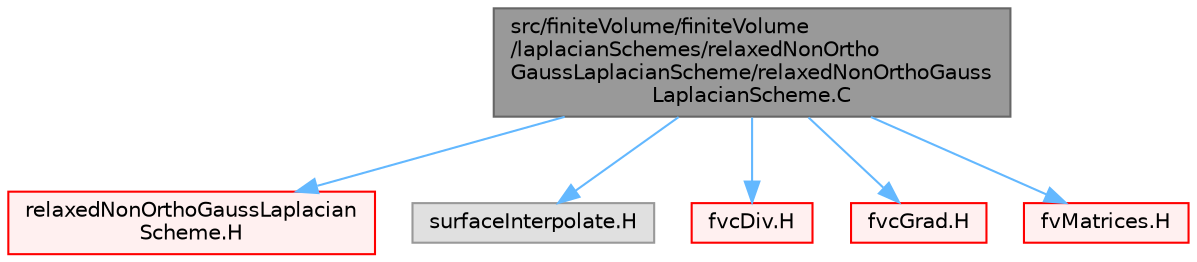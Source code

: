 digraph "src/finiteVolume/finiteVolume/laplacianSchemes/relaxedNonOrthoGaussLaplacianScheme/relaxedNonOrthoGaussLaplacianScheme.C"
{
 // LATEX_PDF_SIZE
  bgcolor="transparent";
  edge [fontname=Helvetica,fontsize=10,labelfontname=Helvetica,labelfontsize=10];
  node [fontname=Helvetica,fontsize=10,shape=box,height=0.2,width=0.4];
  Node1 [id="Node000001",label="src/finiteVolume/finiteVolume\l/laplacianSchemes/relaxedNonOrtho\lGaussLaplacianScheme/relaxedNonOrthoGauss\lLaplacianScheme.C",height=0.2,width=0.4,color="gray40", fillcolor="grey60", style="filled", fontcolor="black",tooltip=" "];
  Node1 -> Node2 [id="edge1_Node000001_Node000002",color="steelblue1",style="solid",tooltip=" "];
  Node2 [id="Node000002",label="relaxedNonOrthoGaussLaplacian\lScheme.H",height=0.2,width=0.4,color="red", fillcolor="#FFF0F0", style="filled",URL="$relaxedNonOrthoGaussLaplacianScheme_8H.html",tooltip=" "];
  Node1 -> Node152 [id="edge2_Node000001_Node000152",color="steelblue1",style="solid",tooltip=" "];
  Node152 [id="Node000152",label="surfaceInterpolate.H",height=0.2,width=0.4,color="grey60", fillcolor="#E0E0E0", style="filled",tooltip=" "];
  Node1 -> Node153 [id="edge3_Node000001_Node000153",color="steelblue1",style="solid",tooltip=" "];
  Node153 [id="Node000153",label="fvcDiv.H",height=0.2,width=0.4,color="red", fillcolor="#FFF0F0", style="filled",URL="$fvcDiv_8H.html",tooltip="Calculate the divergence of the given field."];
  Node1 -> Node154 [id="edge4_Node000001_Node000154",color="steelblue1",style="solid",tooltip=" "];
  Node154 [id="Node000154",label="fvcGrad.H",height=0.2,width=0.4,color="red", fillcolor="#FFF0F0", style="filled",URL="$fvcGrad_8H.html",tooltip="Calculate the gradient of the given field."];
  Node1 -> Node155 [id="edge5_Node000001_Node000155",color="steelblue1",style="solid",tooltip=" "];
  Node155 [id="Node000155",label="fvMatrices.H",height=0.2,width=0.4,color="red", fillcolor="#FFF0F0", style="filled",URL="$fvMatrices_8H.html",tooltip="A special matrix type and solver, designed for finite volume solutions of scalar equations."];
}
